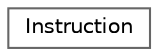 digraph "Graphical Class Hierarchy"
{
 // LATEX_PDF_SIZE
  bgcolor="transparent";
  edge [fontname=Helvetica,fontsize=10,labelfontname=Helvetica,labelfontsize=10];
  node [fontname=Helvetica,fontsize=10,shape=box,height=0.2,width=0.4];
  rankdir="LR";
  Node0 [id="Node000000",label="Instruction",height=0.2,width=0.4,color="grey40", fillcolor="white", style="filled",URL="$structInstruction.html",tooltip="Represents a single instruction for the RISC machine."];
}
